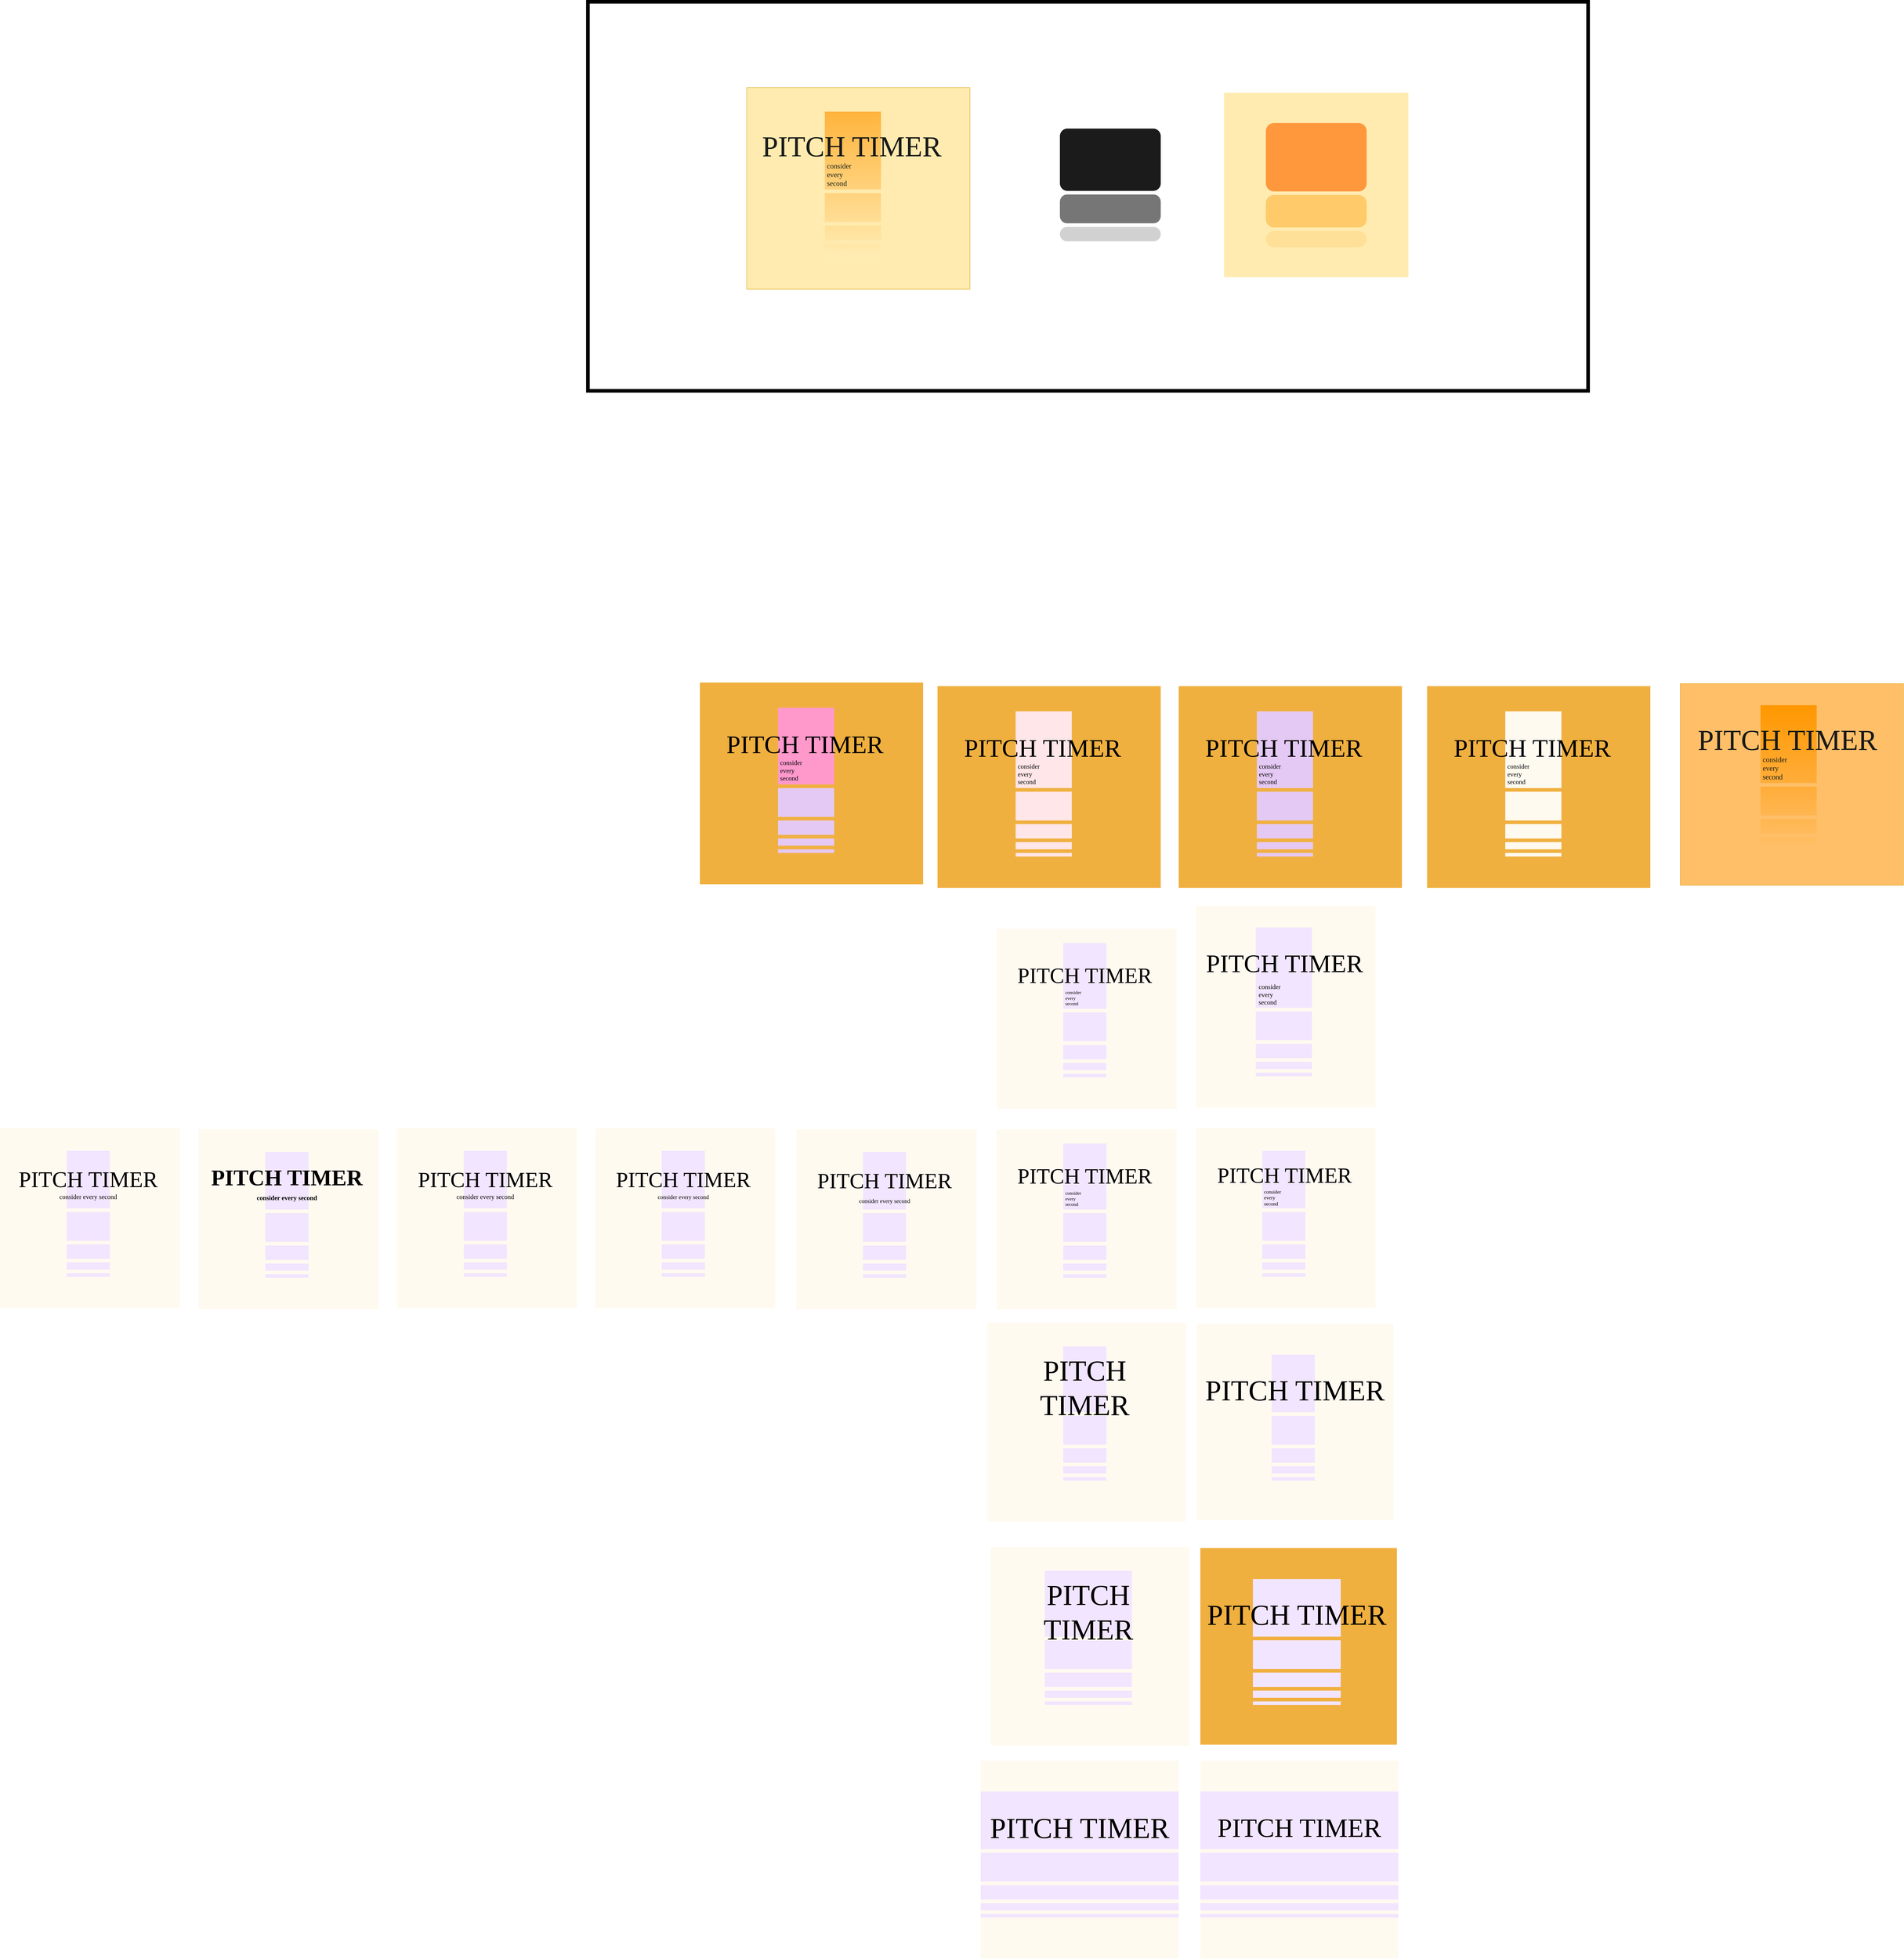 <mxfile version="19.0.3" type="device"><diagram id="2H2aEOnG48B59_qQ-jLU" name="Page-1"><mxGraphModel dx="4780" dy="8185" grid="0" gridSize="10" guides="1" tooltips="1" connect="1" arrows="1" fold="1" page="1" pageScale="1" pageWidth="850" pageHeight="1100" math="0" shadow="0"><root><mxCell id="0"/><mxCell id="1" parent="0"/><mxCell id="5-fe0rfAwP28O4OXIT-K-143" value="" style="whiteSpace=wrap;html=1;fontFamily=Roboto+Mono;fontSource=https%3A%2F%2Ffonts.googleapis.com%2Fcss%3Ffamily%3DRoboto%252BMono;fontSize=60;fillColor=#FFBF68;strokeColor=#d79b00;" parent="1" vertex="1"><mxGeometry x="4863" y="-937" width="620" height="560" as="geometry"/></mxCell><mxCell id="YTfM_fetXqJyg93PKWVP-9" value="" style="whiteSpace=wrap;html=1;aspect=fixed;fontFamily=Roboto+Mono;fontSource=https%3A%2F%2Ffonts.googleapis.com%2Fcss%3Ffamily%3DRoboto%252BMono;fontSize=60;fillColor=#FFFAF0;strokeColor=none;" parent="1" vertex="1"><mxGeometry x="1849" y="297" width="500" height="500" as="geometry"/></mxCell><mxCell id="YTfM_fetXqJyg93PKWVP-1" value="" style="rounded=0;whiteSpace=wrap;html=1;strokeColor=none;fillColor=#F2E5FF;" parent="1" vertex="1"><mxGeometry x="2034" y="360" width="120" height="160" as="geometry"/></mxCell><mxCell id="YTfM_fetXqJyg93PKWVP-2" value="" style="rounded=0;whiteSpace=wrap;html=1;strokeColor=none;fillColor=#F2E5FF;" parent="1" vertex="1"><mxGeometry x="2034" y="530" width="120" height="80" as="geometry"/></mxCell><mxCell id="YTfM_fetXqJyg93PKWVP-3" value="" style="rounded=0;whiteSpace=wrap;html=1;strokeColor=none;fillColor=#F2E5FF;" parent="1" vertex="1"><mxGeometry x="2034" y="620" width="120" height="40" as="geometry"/></mxCell><mxCell id="YTfM_fetXqJyg93PKWVP-4" value="" style="rounded=0;whiteSpace=wrap;html=1;strokeColor=none;fillColor=#F2E5FF;" parent="1" vertex="1"><mxGeometry x="2034" y="670" width="120" height="20" as="geometry"/></mxCell><mxCell id="YTfM_fetXqJyg93PKWVP-5" value="" style="rounded=0;whiteSpace=wrap;html=1;strokeColor=none;fillColor=#F2E5FF;" parent="1" vertex="1"><mxGeometry x="2034" y="700" width="120" height="10" as="geometry"/></mxCell><mxCell id="YTfM_fetXqJyg93PKWVP-7" value="PITCH TIMER" style="text;html=1;strokeColor=none;fillColor=none;align=center;verticalAlign=middle;whiteSpace=wrap;rounded=0;fontFamily=Fugaz One;fontSize=60;fontStyle=0;fontSource=https%3A%2F%2Ffonts.googleapis.com%2Fcss%3Ffamily%3DFugaz%2BOne;" parent="1" vertex="1"><mxGeometry x="1874" y="400" width="440" height="80" as="geometry"/></mxCell><mxCell id="YTfM_fetXqJyg93PKWVP-8" value="&lt;font style=&quot;font-size: 16px;&quot;&gt;&lt;span style=&quot;font-size: 16px;&quot;&gt;consider every second&lt;/span&gt;&lt;/font&gt;" style="text;html=1;strokeColor=none;fillColor=none;align=center;verticalAlign=middle;whiteSpace=wrap;rounded=0;fontFamily=Fugaz One;fontSize=16;fontSource=https%3A%2F%2Ffonts.googleapis.com%2Fcss%3Ffamily%3DFugaz%2BOne;" parent="1" vertex="1"><mxGeometry x="1914" y="470" width="360" height="35" as="geometry"/></mxCell><mxCell id="YTfM_fetXqJyg93PKWVP-10" value="" style="whiteSpace=wrap;html=1;aspect=fixed;fontFamily=Roboto+Mono;fontSource=https%3A%2F%2Ffonts.googleapis.com%2Fcss%3Ffamily%3DRoboto%252BMono;fontSize=60;fillColor=#FFFAF0;strokeColor=none;" parent="1" vertex="1"><mxGeometry x="1299" y="297" width="500" height="500" as="geometry"/></mxCell><mxCell id="YTfM_fetXqJyg93PKWVP-11" value="" style="rounded=0;whiteSpace=wrap;html=1;strokeColor=none;fillColor=#F2E5FF;" parent="1" vertex="1"><mxGeometry x="1484" y="360" width="120" height="160" as="geometry"/></mxCell><mxCell id="YTfM_fetXqJyg93PKWVP-12" value="" style="rounded=0;whiteSpace=wrap;html=1;strokeColor=none;fillColor=#F2E5FF;" parent="1" vertex="1"><mxGeometry x="1484" y="530" width="120" height="80" as="geometry"/></mxCell><mxCell id="YTfM_fetXqJyg93PKWVP-13" value="" style="rounded=0;whiteSpace=wrap;html=1;strokeColor=none;fillColor=#F2E5FF;" parent="1" vertex="1"><mxGeometry x="1484" y="620" width="120" height="40" as="geometry"/></mxCell><mxCell id="YTfM_fetXqJyg93PKWVP-14" value="" style="rounded=0;whiteSpace=wrap;html=1;strokeColor=none;fillColor=#F2E5FF;" parent="1" vertex="1"><mxGeometry x="1484" y="670" width="120" height="20" as="geometry"/></mxCell><mxCell id="YTfM_fetXqJyg93PKWVP-15" value="" style="rounded=0;whiteSpace=wrap;html=1;strokeColor=none;fillColor=#F2E5FF;" parent="1" vertex="1"><mxGeometry x="1484" y="700" width="120" height="10" as="geometry"/></mxCell><mxCell id="YTfM_fetXqJyg93PKWVP-16" value="PITCH TIMER" style="text;html=1;strokeColor=none;fillColor=none;align=center;verticalAlign=middle;whiteSpace=wrap;rounded=0;fontFamily=Libre Bodoni;fontSize=60;fontStyle=0;fontSource=https%3A%2F%2Ffonts.googleapis.com%2Fcss%3Ffamily%3DLibre%2BBodoni;" parent="1" vertex="1"><mxGeometry x="1324" y="400" width="440" height="80" as="geometry"/></mxCell><mxCell id="YTfM_fetXqJyg93PKWVP-17" value="&lt;font style=&quot;font-size: 18px;&quot;&gt;&lt;span style=&quot;font-size: 18px;&quot;&gt;consider every second&lt;/span&gt;&lt;/font&gt;" style="text;html=1;strokeColor=none;fillColor=none;align=center;verticalAlign=middle;whiteSpace=wrap;rounded=0;fontFamily=Libre Bodoni;fontSize=18;fontSource=https%3A%2F%2Ffonts.googleapis.com%2Fcss%3Ffamily%3DLibre%2BBodoni;" parent="1" vertex="1"><mxGeometry x="1364" y="470" width="360" height="35" as="geometry"/></mxCell><mxCell id="YTfM_fetXqJyg93PKWVP-18" value="" style="whiteSpace=wrap;html=1;aspect=fixed;fontFamily=Roboto+Mono;fontSource=https%3A%2F%2Ffonts.googleapis.com%2Fcss%3Ffamily%3DRoboto%252BMono;fontSize=60;fillColor=#FFFAF0;strokeColor=none;" parent="1" vertex="1"><mxGeometry x="2408" y="300" width="500" height="500" as="geometry"/></mxCell><mxCell id="YTfM_fetXqJyg93PKWVP-19" value="" style="rounded=0;whiteSpace=wrap;html=1;strokeColor=none;fillColor=#F2E5FF;" parent="1" vertex="1"><mxGeometry x="2593" y="363" width="120" height="160" as="geometry"/></mxCell><mxCell id="YTfM_fetXqJyg93PKWVP-20" value="" style="rounded=0;whiteSpace=wrap;html=1;strokeColor=none;fillColor=#F2E5FF;" parent="1" vertex="1"><mxGeometry x="2593" y="533" width="120" height="80" as="geometry"/></mxCell><mxCell id="YTfM_fetXqJyg93PKWVP-21" value="" style="rounded=0;whiteSpace=wrap;html=1;strokeColor=none;fillColor=#F2E5FF;" parent="1" vertex="1"><mxGeometry x="2593" y="623" width="120" height="40" as="geometry"/></mxCell><mxCell id="YTfM_fetXqJyg93PKWVP-22" value="" style="rounded=0;whiteSpace=wrap;html=1;strokeColor=none;fillColor=#F2E5FF;" parent="1" vertex="1"><mxGeometry x="2593" y="673" width="120" height="20" as="geometry"/></mxCell><mxCell id="YTfM_fetXqJyg93PKWVP-23" value="" style="rounded=0;whiteSpace=wrap;html=1;strokeColor=none;fillColor=#F2E5FF;" parent="1" vertex="1"><mxGeometry x="2593" y="703" width="120" height="10" as="geometry"/></mxCell><mxCell id="YTfM_fetXqJyg93PKWVP-24" value="PITCH TIMER" style="text;html=1;strokeColor=none;fillColor=none;align=center;verticalAlign=middle;whiteSpace=wrap;rounded=0;fontFamily=Anton;;fontSize=60;fontStyle=0;fontSource=https%3A%2F%2Ffonts.googleapis.com%2Fcss%3Ffamily%3DAnton;spacing=2;spacingRight=0;" parent="1" vertex="1"><mxGeometry x="2433" y="403" width="440" height="80" as="geometry"/></mxCell><mxCell id="YTfM_fetXqJyg93PKWVP-25" value="&lt;font style=&quot;font-size: 16px;&quot;&gt;&lt;span style=&quot;font-size: 16px;&quot;&gt;consider every second&lt;/span&gt;&lt;/font&gt;" style="text;html=1;strokeColor=none;fillColor=none;align=center;verticalAlign=middle;whiteSpace=wrap;rounded=0;fontFamily=Anton;fontSize=16;fontSource=https%3A%2F%2Ffonts.googleapis.com%2Fcss%3Ffamily%3DAnton;" parent="1" vertex="1"><mxGeometry x="2473" y="481" width="360" height="35" as="geometry"/></mxCell><mxCell id="YTfM_fetXqJyg93PKWVP-26" value="" style="whiteSpace=wrap;html=1;aspect=fixed;fontFamily=Roboto+Mono;fontSource=https%3A%2F%2Ffonts.googleapis.com%2Fcss%3Ffamily%3DRoboto%252BMono;fontSize=60;fillColor=#FFFAF0;strokeColor=none;" parent="1" vertex="1"><mxGeometry x="748" y="300" width="500" height="500" as="geometry"/></mxCell><mxCell id="YTfM_fetXqJyg93PKWVP-27" value="" style="rounded=0;whiteSpace=wrap;html=1;strokeColor=none;fillColor=#F2E5FF;" parent="1" vertex="1"><mxGeometry x="933" y="363" width="120" height="160" as="geometry"/></mxCell><mxCell id="YTfM_fetXqJyg93PKWVP-28" value="" style="rounded=0;whiteSpace=wrap;html=1;strokeColor=none;fillColor=#F2E5FF;" parent="1" vertex="1"><mxGeometry x="933" y="533" width="120" height="80" as="geometry"/></mxCell><mxCell id="YTfM_fetXqJyg93PKWVP-29" value="" style="rounded=0;whiteSpace=wrap;html=1;strokeColor=none;fillColor=#F2E5FF;" parent="1" vertex="1"><mxGeometry x="933" y="623" width="120" height="40" as="geometry"/></mxCell><mxCell id="YTfM_fetXqJyg93PKWVP-30" value="" style="rounded=0;whiteSpace=wrap;html=1;strokeColor=none;fillColor=#F2E5FF;" parent="1" vertex="1"><mxGeometry x="933" y="673" width="120" height="20" as="geometry"/></mxCell><mxCell id="YTfM_fetXqJyg93PKWVP-31" value="" style="rounded=0;whiteSpace=wrap;html=1;strokeColor=none;fillColor=#F2E5FF;" parent="1" vertex="1"><mxGeometry x="933" y="703" width="120" height="10" as="geometry"/></mxCell><mxCell id="YTfM_fetXqJyg93PKWVP-32" value="PITCH TIMER" style="text;strokeColor=none;fillColor=none;align=center;verticalAlign=middle;rounded=0;fontFamily=IBM Plex Sans Condensed;;fontSize=62;fontStyle=1;html=1;whiteSpace=wrap;labelBorderColor=none;fontSource=https%3A%2F%2Ffonts.googleapis.com%2Fcss%3Ffamily%3DIBM%2BPlex%2BSans%2BCondensed;" parent="1" vertex="1"><mxGeometry x="773" y="395" width="440" height="80" as="geometry"/></mxCell><mxCell id="YTfM_fetXqJyg93PKWVP-33" value="&lt;font style=&quot;font-size: 18px;&quot;&gt;&lt;span style=&quot;font-size: 18px;&quot;&gt;consider every second&lt;/span&gt;&lt;/font&gt;" style="text;html=1;strokeColor=none;fillColor=none;align=center;verticalAlign=middle;whiteSpace=wrap;rounded=0;fontFamily=IBM Plex Sans Condensed;fontSize=18;fontStyle=1;fontSource=https%3A%2F%2Ffonts.googleapis.com%2Fcss%3Ffamily%3DIBM%2BPlex%2BSans%2BCondensed;" parent="1" vertex="1"><mxGeometry x="813" y="473" width="360" height="35" as="geometry"/></mxCell><mxCell id="YTfM_fetXqJyg93PKWVP-34" value="" style="whiteSpace=wrap;html=1;aspect=fixed;fontFamily=Roboto+Mono;fontSource=https%3A%2F%2Ffonts.googleapis.com%2Fcss%3Ffamily%3DRoboto%252BMono;fontSize=60;fillColor=#FFFAF0;strokeColor=none;" parent="1" vertex="1"><mxGeometry x="196" y="297" width="500" height="500" as="geometry"/></mxCell><mxCell id="YTfM_fetXqJyg93PKWVP-35" value="" style="rounded=0;whiteSpace=wrap;html=1;strokeColor=none;fillColor=#F2E5FF;" parent="1" vertex="1"><mxGeometry x="381" y="360" width="120" height="160" as="geometry"/></mxCell><mxCell id="YTfM_fetXqJyg93PKWVP-36" value="" style="rounded=0;whiteSpace=wrap;html=1;strokeColor=none;fillColor=#F2E5FF;" parent="1" vertex="1"><mxGeometry x="381" y="530" width="120" height="80" as="geometry"/></mxCell><mxCell id="YTfM_fetXqJyg93PKWVP-37" value="" style="rounded=0;whiteSpace=wrap;html=1;strokeColor=none;fillColor=#F2E5FF;" parent="1" vertex="1"><mxGeometry x="381" y="620" width="120" height="40" as="geometry"/></mxCell><mxCell id="YTfM_fetXqJyg93PKWVP-38" value="" style="rounded=0;whiteSpace=wrap;html=1;strokeColor=none;fillColor=#F2E5FF;" parent="1" vertex="1"><mxGeometry x="381" y="670" width="120" height="20" as="geometry"/></mxCell><mxCell id="YTfM_fetXqJyg93PKWVP-39" value="" style="rounded=0;whiteSpace=wrap;html=1;strokeColor=none;fillColor=#F2E5FF;" parent="1" vertex="1"><mxGeometry x="381" y="700" width="120" height="10" as="geometry"/></mxCell><mxCell id="YTfM_fetXqJyg93PKWVP-40" value="PITCH TIMER" style="text;strokeColor=none;fillColor=none;align=center;verticalAlign=middle;rounded=0;fontFamily=Bebas Neue;fontSize=62;fontStyle=0;html=1;whiteSpace=wrap;labelBorderColor=none;fontSource=https%3A%2F%2Ffonts.googleapis.com%2Fcss%3Ffamily%3DBebas%2BNeue;" parent="1" vertex="1"><mxGeometry x="221" y="400" width="440" height="80" as="geometry"/></mxCell><mxCell id="YTfM_fetXqJyg93PKWVP-41" value="&lt;font style=&quot;font-size: 18px;&quot;&gt;&lt;span style=&quot;font-size: 18px;&quot;&gt;consider every second&lt;/span&gt;&lt;/font&gt;" style="text;html=1;strokeColor=none;fillColor=none;align=center;verticalAlign=middle;whiteSpace=wrap;rounded=0;fontFamily=Anton;fontSize=18;fontSource=https%3A%2F%2Ffonts.googleapis.com%2Fcss%3Ffamily%3DAnton;fontStyle=0" parent="1" vertex="1"><mxGeometry x="261" y="470" width="360" height="35" as="geometry"/></mxCell><mxCell id="YTfM_fetXqJyg93PKWVP-45" value="" style="whiteSpace=wrap;html=1;aspect=fixed;fontFamily=Roboto+Mono;fontSource=https%3A%2F%2Ffonts.googleapis.com%2Fcss%3Ffamily%3DRoboto%252BMono;fontSize=60;fillColor=#FFFAF0;strokeColor=none;" parent="1" vertex="1"><mxGeometry x="2964" y="300" width="500" height="500" as="geometry"/></mxCell><mxCell id="YTfM_fetXqJyg93PKWVP-46" value="" style="rounded=0;whiteSpace=wrap;html=1;strokeColor=none;fillColor=#F2E5FF;" parent="1" vertex="1"><mxGeometry x="3149" y="340" width="120" height="183" as="geometry"/></mxCell><mxCell id="YTfM_fetXqJyg93PKWVP-47" value="" style="rounded=0;whiteSpace=wrap;html=1;strokeColor=none;fillColor=#F2E5FF;" parent="1" vertex="1"><mxGeometry x="3149" y="533" width="120" height="80" as="geometry"/></mxCell><mxCell id="YTfM_fetXqJyg93PKWVP-48" value="" style="rounded=0;whiteSpace=wrap;html=1;strokeColor=none;fillColor=#F2E5FF;" parent="1" vertex="1"><mxGeometry x="3149" y="623" width="120" height="40" as="geometry"/></mxCell><mxCell id="YTfM_fetXqJyg93PKWVP-49" value="" style="rounded=0;whiteSpace=wrap;html=1;strokeColor=none;fillColor=#F2E5FF;" parent="1" vertex="1"><mxGeometry x="3149" y="673" width="120" height="20" as="geometry"/></mxCell><mxCell id="YTfM_fetXqJyg93PKWVP-50" value="" style="rounded=0;whiteSpace=wrap;html=1;strokeColor=none;fillColor=#F2E5FF;" parent="1" vertex="1"><mxGeometry x="3149" y="703" width="120" height="10" as="geometry"/></mxCell><mxCell id="YTfM_fetXqJyg93PKWVP-51" value="PITCH TIMER" style="text;html=1;strokeColor=none;fillColor=none;align=center;verticalAlign=middle;whiteSpace=wrap;rounded=0;fontFamily=Anton;;fontSize=60;fontStyle=0;fontSource=https%3A%2F%2Ffonts.googleapis.com%2Fcss%3Ffamily%3DAnton;spacing=2;spacingRight=0;" parent="1" vertex="1"><mxGeometry x="2989" y="390" width="440" height="80" as="geometry"/></mxCell><mxCell id="YTfM_fetXqJyg93PKWVP-55" value="consider every second" style="text;html=1;strokeColor=none;fillColor=none;align=left;verticalAlign=top;whiteSpace=wrap;rounded=0;fontFamily=Anton;fontSize=13;fontSource=https%3A%2F%2Ffonts.googleapis.com%2Fcss%3Ffamily%3DAnton;" parent="1" vertex="1"><mxGeometry x="3153" y="463" width="68" height="59" as="geometry"/></mxCell><mxCell id="YTfM_fetXqJyg93PKWVP-56" value="" style="whiteSpace=wrap;html=1;aspect=fixed;fontFamily=Roboto+Mono;fontSource=https%3A%2F%2Ffonts.googleapis.com%2Fcss%3Ffamily%3DRoboto%252BMono;fontSize=60;fillColor=#FFFAF0;strokeColor=none;" parent="1" vertex="1"><mxGeometry x="3517" y="297" width="500" height="500" as="geometry"/></mxCell><mxCell id="YTfM_fetXqJyg93PKWVP-57" value="" style="rounded=0;whiteSpace=wrap;html=1;strokeColor=none;fillColor=#F2E5FF;" parent="1" vertex="1"><mxGeometry x="3702" y="360" width="120" height="160" as="geometry"/></mxCell><mxCell id="YTfM_fetXqJyg93PKWVP-58" value="" style="rounded=0;whiteSpace=wrap;html=1;strokeColor=none;fillColor=#F2E5FF;" parent="1" vertex="1"><mxGeometry x="3702" y="530" width="120" height="80" as="geometry"/></mxCell><mxCell id="YTfM_fetXqJyg93PKWVP-59" value="" style="rounded=0;whiteSpace=wrap;html=1;strokeColor=none;fillColor=#F2E5FF;" parent="1" vertex="1"><mxGeometry x="3702" y="620" width="120" height="40" as="geometry"/></mxCell><mxCell id="YTfM_fetXqJyg93PKWVP-60" value="" style="rounded=0;whiteSpace=wrap;html=1;strokeColor=none;fillColor=#F2E5FF;" parent="1" vertex="1"><mxGeometry x="3702" y="670" width="120" height="20" as="geometry"/></mxCell><mxCell id="YTfM_fetXqJyg93PKWVP-61" value="" style="rounded=0;whiteSpace=wrap;html=1;strokeColor=none;fillColor=#F2E5FF;" parent="1" vertex="1"><mxGeometry x="3702" y="700" width="120" height="10" as="geometry"/></mxCell><mxCell id="YTfM_fetXqJyg93PKWVP-62" value="PITCH TIMER" style="text;html=1;strokeColor=none;fillColor=none;align=center;verticalAlign=middle;whiteSpace=wrap;rounded=0;fontFamily=Fugaz One;fontSize=60;fontStyle=0;fontSource=https%3A%2F%2Ffonts.googleapis.com%2Fcss%3Ffamily%3DFugaz%2BOne;" parent="1" vertex="1"><mxGeometry x="3544" y="388" width="440" height="80" as="geometry"/></mxCell><mxCell id="YTfM_fetXqJyg93PKWVP-63" value="&lt;font style=&quot;font-size: 14px;&quot;&gt;&lt;span style=&quot;font-size: 14px;&quot;&gt;consider every second&lt;/span&gt;&lt;/font&gt;" style="text;html=1;strokeColor=none;fillColor=none;align=left;verticalAlign=bottom;whiteSpace=wrap;rounded=0;fontFamily=Anton;fontSize=14;fontSource=https%3A%2F%2Ffonts.googleapis.com%2Fcss%3Ffamily%3DAnton;fontStyle=0" parent="1" vertex="1"><mxGeometry x="3705" y="458" width="53" height="61" as="geometry"/></mxCell><mxCell id="5-fe0rfAwP28O4OXIT-K-1" value="" style="whiteSpace=wrap;html=1;aspect=fixed;fontFamily=Roboto+Mono;fontSource=https%3A%2F%2Ffonts.googleapis.com%2Fcss%3Ffamily%3DRoboto%252BMono;fontSize=60;fillColor=#FFFAF0;strokeColor=none;" parent="1" vertex="1"><mxGeometry x="2938" y="837" width="552" height="552" as="geometry"/></mxCell><mxCell id="5-fe0rfAwP28O4OXIT-K-2" value="" style="rounded=0;whiteSpace=wrap;html=1;strokeColor=none;fillColor=#F2E5FF;" parent="1" vertex="1"><mxGeometry x="3149" y="903" width="120" height="183" as="geometry"/></mxCell><mxCell id="5-fe0rfAwP28O4OXIT-K-3" value="" style="rounded=0;whiteSpace=wrap;html=1;strokeColor=none;fillColor=#F2E5FF;" parent="1" vertex="1"><mxGeometry x="3149" y="1096" width="120" height="80" as="geometry"/></mxCell><mxCell id="5-fe0rfAwP28O4OXIT-K-4" value="" style="rounded=0;whiteSpace=wrap;html=1;strokeColor=none;fillColor=#F2E5FF;" parent="1" vertex="1"><mxGeometry x="3149" y="1186" width="120" height="40" as="geometry"/></mxCell><mxCell id="5-fe0rfAwP28O4OXIT-K-5" value="" style="rounded=0;whiteSpace=wrap;html=1;strokeColor=none;fillColor=#F2E5FF;" parent="1" vertex="1"><mxGeometry x="3149" y="1236" width="120" height="20" as="geometry"/></mxCell><mxCell id="5-fe0rfAwP28O4OXIT-K-6" value="" style="rounded=0;whiteSpace=wrap;html=1;strokeColor=none;fillColor=#F2E5FF;" parent="1" vertex="1"><mxGeometry x="3149" y="1266" width="120" height="10" as="geometry"/></mxCell><mxCell id="5-fe0rfAwP28O4OXIT-K-7" value="PITCH TIMER" style="text;html=1;strokeColor=none;fillColor=none;align=center;verticalAlign=middle;whiteSpace=wrap;rounded=0;fontFamily=Anton;;fontSize=80;fontStyle=0;fontSource=https%3A%2F%2Ffonts.googleapis.com%2Fcss%3Ffamily%3DAnton;spacing=2;spacingRight=0;" parent="1" vertex="1"><mxGeometry x="2989" y="978" width="440" height="80" as="geometry"/></mxCell><mxCell id="5-fe0rfAwP28O4OXIT-K-9" value="" style="whiteSpace=wrap;html=1;aspect=fixed;fontFamily=Roboto+Mono;fontSource=https%3A%2F%2Ffonts.googleapis.com%2Fcss%3Ffamily%3DRoboto%252BMono;fontSize=60;fillColor=#FFFAF0;strokeColor=none;" parent="1" vertex="1"><mxGeometry x="3520" y="840" width="546" height="546" as="geometry"/></mxCell><mxCell id="5-fe0rfAwP28O4OXIT-K-10" value="" style="rounded=0;whiteSpace=wrap;html=1;strokeColor=none;fillColor=#F2E5FF;" parent="1" vertex="1"><mxGeometry x="3728" y="926" width="120" height="160" as="geometry"/></mxCell><mxCell id="5-fe0rfAwP28O4OXIT-K-11" value="" style="rounded=0;whiteSpace=wrap;html=1;strokeColor=none;fillColor=#F2E5FF;" parent="1" vertex="1"><mxGeometry x="3728" y="1096" width="120" height="80" as="geometry"/></mxCell><mxCell id="5-fe0rfAwP28O4OXIT-K-12" value="" style="rounded=0;whiteSpace=wrap;html=1;strokeColor=none;fillColor=#F2E5FF;" parent="1" vertex="1"><mxGeometry x="3728" y="1186" width="120" height="40" as="geometry"/></mxCell><mxCell id="5-fe0rfAwP28O4OXIT-K-13" value="" style="rounded=0;whiteSpace=wrap;html=1;strokeColor=none;fillColor=#F2E5FF;" parent="1" vertex="1"><mxGeometry x="3728" y="1236" width="120" height="20" as="geometry"/></mxCell><mxCell id="5-fe0rfAwP28O4OXIT-K-14" value="" style="rounded=0;whiteSpace=wrap;html=1;strokeColor=none;fillColor=#F2E5FF;" parent="1" vertex="1"><mxGeometry x="3728" y="1266" width="120" height="10" as="geometry"/></mxCell><mxCell id="5-fe0rfAwP28O4OXIT-K-15" value="PITCH TIMER" style="text;html=1;strokeColor=none;fillColor=none;align=center;verticalAlign=middle;whiteSpace=wrap;rounded=0;fontFamily=Fugaz One;fontSize=80;fontStyle=0;fontSource=https%3A%2F%2Ffonts.googleapis.com%2Fcss%3Ffamily%3DFugaz%2BOne;" parent="1" vertex="1"><mxGeometry x="3520" y="985" width="546" height="80" as="geometry"/></mxCell><mxCell id="5-fe0rfAwP28O4OXIT-K-17" value="" style="whiteSpace=wrap;html=1;aspect=fixed;fontFamily=Roboto+Mono;fontSource=https%3A%2F%2Ffonts.googleapis.com%2Fcss%3Ffamily%3DRoboto%252BMono;fontSize=60;fillColor=#FFFAF0;strokeColor=none;" parent="1" vertex="1"><mxGeometry x="2948" y="1460" width="552" height="552" as="geometry"/></mxCell><mxCell id="5-fe0rfAwP28O4OXIT-K-18" value="" style="rounded=0;whiteSpace=wrap;html=1;strokeColor=none;fillColor=#F2E5FF;" parent="1" vertex="1"><mxGeometry x="3098" y="1526" width="242" height="183" as="geometry"/></mxCell><mxCell id="5-fe0rfAwP28O4OXIT-K-19" value="" style="rounded=0;whiteSpace=wrap;html=1;strokeColor=none;fillColor=#F2E5FF;" parent="1" vertex="1"><mxGeometry x="3098" y="1719" width="242" height="80" as="geometry"/></mxCell><mxCell id="5-fe0rfAwP28O4OXIT-K-20" value="" style="rounded=0;whiteSpace=wrap;html=1;strokeColor=none;fillColor=#F2E5FF;" parent="1" vertex="1"><mxGeometry x="3098" y="1809" width="242" height="40" as="geometry"/></mxCell><mxCell id="5-fe0rfAwP28O4OXIT-K-21" value="" style="rounded=0;whiteSpace=wrap;html=1;strokeColor=none;fillColor=#F2E5FF;" parent="1" vertex="1"><mxGeometry x="3098" y="1859" width="242" height="20" as="geometry"/></mxCell><mxCell id="5-fe0rfAwP28O4OXIT-K-22" value="" style="rounded=0;whiteSpace=wrap;html=1;strokeColor=none;fillColor=#F2E5FF;" parent="1" vertex="1"><mxGeometry x="3098" y="1889" width="242" height="10" as="geometry"/></mxCell><mxCell id="5-fe0rfAwP28O4OXIT-K-23" value="PITCH TIMER" style="text;html=1;strokeColor=none;fillColor=none;align=center;verticalAlign=middle;whiteSpace=wrap;rounded=0;fontFamily=Anton;;fontSize=80;fontStyle=0;fontSource=https%3A%2F%2Ffonts.googleapis.com%2Fcss%3Ffamily%3DAnton;spacing=2;spacingRight=0;" parent="1" vertex="1"><mxGeometry x="2999" y="1601" width="440" height="80" as="geometry"/></mxCell><mxCell id="5-fe0rfAwP28O4OXIT-K-24" value="" style="whiteSpace=wrap;html=1;aspect=fixed;fontFamily=Roboto+Mono;fontSource=https%3A%2F%2Ffonts.googleapis.com%2Fcss%3Ffamily%3DRoboto%252BMono;fontSize=60;fillColor=#F0B03F;strokeColor=none;" parent="1" vertex="1"><mxGeometry x="3530" y="1463" width="546" height="546" as="geometry"/></mxCell><mxCell id="5-fe0rfAwP28O4OXIT-K-25" value="" style="rounded=0;whiteSpace=wrap;html=1;strokeColor=none;fillColor=#F2E5FF;" parent="1" vertex="1"><mxGeometry x="3676" y="1549" width="244" height="160" as="geometry"/></mxCell><mxCell id="5-fe0rfAwP28O4OXIT-K-26" value="" style="rounded=0;whiteSpace=wrap;html=1;strokeColor=none;fillColor=#F2E5FF;" parent="1" vertex="1"><mxGeometry x="3676" y="1719" width="244" height="80" as="geometry"/></mxCell><mxCell id="5-fe0rfAwP28O4OXIT-K-27" value="" style="rounded=0;whiteSpace=wrap;html=1;strokeColor=none;fillColor=#F2E5FF;" parent="1" vertex="1"><mxGeometry x="3676" y="1809" width="244" height="40" as="geometry"/></mxCell><mxCell id="5-fe0rfAwP28O4OXIT-K-28" value="" style="rounded=0;whiteSpace=wrap;html=1;strokeColor=none;fillColor=#F2E5FF;" parent="1" vertex="1"><mxGeometry x="3676" y="1859" width="244" height="20" as="geometry"/></mxCell><mxCell id="5-fe0rfAwP28O4OXIT-K-29" value="" style="rounded=0;whiteSpace=wrap;html=1;strokeColor=none;fillColor=#F2E5FF;" parent="1" vertex="1"><mxGeometry x="3676" y="1889" width="244" height="10" as="geometry"/></mxCell><mxCell id="5-fe0rfAwP28O4OXIT-K-30" value="PITCH TIMER" style="text;html=1;strokeColor=none;fillColor=none;align=center;verticalAlign=middle;whiteSpace=wrap;rounded=0;fontFamily=Fugaz One;fontSize=80;fontStyle=0;fontSource=https%3A%2F%2Ffonts.googleapis.com%2Fcss%3Ffamily%3DFugaz%2BOne;" parent="1" vertex="1"><mxGeometry x="3520" y="1608" width="556" height="80" as="geometry"/></mxCell><mxCell id="5-fe0rfAwP28O4OXIT-K-38" value="" style="whiteSpace=wrap;html=1;aspect=fixed;fontFamily=Roboto+Mono;fontSource=https%3A%2F%2Ffonts.googleapis.com%2Fcss%3Ffamily%3DRoboto%252BMono;fontSize=60;fillColor=#FFFAF0;strokeColor=none;" parent="1" vertex="1"><mxGeometry x="3530" y="2053" width="550" height="550" as="geometry"/></mxCell><mxCell id="5-fe0rfAwP28O4OXIT-K-39" value="" style="rounded=0;whiteSpace=wrap;html=1;strokeColor=none;fillColor=#F2E5FF;" parent="1" vertex="1"><mxGeometry x="3530" y="2139" width="550" height="160" as="geometry"/></mxCell><mxCell id="5-fe0rfAwP28O4OXIT-K-41" value="" style="rounded=0;whiteSpace=wrap;html=1;strokeColor=none;fillColor=#F2E5FF;" parent="1" vertex="1"><mxGeometry x="3530" y="2399" width="550" height="40" as="geometry"/></mxCell><mxCell id="5-fe0rfAwP28O4OXIT-K-42" value="" style="rounded=0;whiteSpace=wrap;html=1;strokeColor=none;fillColor=#F2E5FF;" parent="1" vertex="1"><mxGeometry x="3530" y="2449" width="550" height="20" as="geometry"/></mxCell><mxCell id="5-fe0rfAwP28O4OXIT-K-43" value="" style="rounded=0;whiteSpace=wrap;html=1;strokeColor=none;fillColor=#F2E5FF;" parent="1" vertex="1"><mxGeometry x="3530" y="2479" width="550" height="10" as="geometry"/></mxCell><mxCell id="5-fe0rfAwP28O4OXIT-K-44" value="PITCH TIMER" style="text;html=1;strokeColor=none;fillColor=none;align=center;verticalAlign=middle;whiteSpace=wrap;rounded=0;fontFamily=Fugaz One;fontSize=73;fontStyle=0;fontSource=https%3A%2F%2Ffonts.googleapis.com%2Fcss%3Ffamily%3DFugaz%2BOne;" parent="1" vertex="1"><mxGeometry x="3530" y="2200" width="550" height="80" as="geometry"/></mxCell><mxCell id="5-fe0rfAwP28O4OXIT-K-45" value="" style="rounded=0;whiteSpace=wrap;html=1;strokeColor=none;fillColor=#F2E5FF;" parent="1" vertex="1"><mxGeometry x="3530" y="2309" width="550" height="80" as="geometry"/></mxCell><mxCell id="5-fe0rfAwP28O4OXIT-K-46" value="" style="whiteSpace=wrap;html=1;aspect=fixed;fontFamily=Roboto+Mono;fontSource=https%3A%2F%2Ffonts.googleapis.com%2Fcss%3Ffamily%3DRoboto%252BMono;fontSize=60;fillColor=#FFFAF0;strokeColor=none;" parent="1" vertex="1"><mxGeometry x="2920" y="2053" width="550" height="550" as="geometry"/></mxCell><mxCell id="5-fe0rfAwP28O4OXIT-K-47" value="" style="rounded=0;whiteSpace=wrap;html=1;strokeColor=none;fillColor=#F2E5FF;" parent="1" vertex="1"><mxGeometry x="2920" y="2139" width="550" height="160" as="geometry"/></mxCell><mxCell id="5-fe0rfAwP28O4OXIT-K-48" value="" style="rounded=0;whiteSpace=wrap;html=1;strokeColor=none;fillColor=#F2E5FF;" parent="1" vertex="1"><mxGeometry x="2920" y="2399" width="550" height="40" as="geometry"/></mxCell><mxCell id="5-fe0rfAwP28O4OXIT-K-49" value="" style="rounded=0;whiteSpace=wrap;html=1;strokeColor=none;fillColor=#F2E5FF;" parent="1" vertex="1"><mxGeometry x="2920" y="2449" width="550" height="20" as="geometry"/></mxCell><mxCell id="5-fe0rfAwP28O4OXIT-K-50" value="" style="rounded=0;whiteSpace=wrap;html=1;strokeColor=none;fillColor=#F2E5FF;" parent="1" vertex="1"><mxGeometry x="2920" y="2479" width="550" height="10" as="geometry"/></mxCell><mxCell id="5-fe0rfAwP28O4OXIT-K-52" value="" style="rounded=0;whiteSpace=wrap;html=1;strokeColor=none;fillColor=#F2E5FF;" parent="1" vertex="1"><mxGeometry x="2920" y="2309" width="550" height="80" as="geometry"/></mxCell><mxCell id="5-fe0rfAwP28O4OXIT-K-37" value="PITCH TIMER" style="text;html=1;strokeColor=none;fillColor=none;align=center;verticalAlign=middle;whiteSpace=wrap;rounded=0;fontFamily=Anton;;fontSize=80;fontStyle=0;fontSource=https%3A%2F%2Ffonts.googleapis.com%2Fcss%3Ffamily%3DAnton;spacing=2;spacingRight=0;" parent="1" vertex="1"><mxGeometry x="2920" y="2200" width="550" height="80" as="geometry"/></mxCell><mxCell id="5-fe0rfAwP28O4OXIT-K-70" value="" style="whiteSpace=wrap;html=1;aspect=fixed;fontFamily=Roboto+Mono;fontSource=https%3A%2F%2Ffonts.googleapis.com%2Fcss%3Ffamily%3DRoboto%252BMono;fontSize=60;fillColor=#FFFAF0;strokeColor=none;" parent="1" vertex="1"><mxGeometry x="2964" y="-257" width="500" height="500" as="geometry"/></mxCell><mxCell id="5-fe0rfAwP28O4OXIT-K-71" value="" style="rounded=0;whiteSpace=wrap;html=1;strokeColor=none;fillColor=#F2E5FF;" parent="1" vertex="1"><mxGeometry x="3149" y="-217" width="120" height="183" as="geometry"/></mxCell><mxCell id="5-fe0rfAwP28O4OXIT-K-72" value="" style="rounded=0;whiteSpace=wrap;html=1;strokeColor=none;fillColor=#F2E5FF;" parent="1" vertex="1"><mxGeometry x="3149" y="-24" width="120" height="80" as="geometry"/></mxCell><mxCell id="5-fe0rfAwP28O4OXIT-K-73" value="" style="rounded=0;whiteSpace=wrap;html=1;strokeColor=none;fillColor=#F2E5FF;" parent="1" vertex="1"><mxGeometry x="3149" y="66" width="120" height="40" as="geometry"/></mxCell><mxCell id="5-fe0rfAwP28O4OXIT-K-74" value="" style="rounded=0;whiteSpace=wrap;html=1;strokeColor=none;fillColor=#F2E5FF;" parent="1" vertex="1"><mxGeometry x="3149" y="116" width="120" height="20" as="geometry"/></mxCell><mxCell id="5-fe0rfAwP28O4OXIT-K-75" value="" style="rounded=0;whiteSpace=wrap;html=1;strokeColor=none;fillColor=#F2E5FF;" parent="1" vertex="1"><mxGeometry x="3149" y="146" width="120" height="10" as="geometry"/></mxCell><mxCell id="5-fe0rfAwP28O4OXIT-K-76" value="PITCH TIMER" style="text;html=1;strokeColor=none;fillColor=none;align=center;verticalAlign=middle;whiteSpace=wrap;rounded=0;fontFamily=Anton;;fontSize=60;fontStyle=0;fontSource=https%3A%2F%2Ffonts.googleapis.com%2Fcss%3Ffamily%3DAnton;spacing=2;spacingRight=0;" parent="1" vertex="1"><mxGeometry x="2989" y="-167" width="440" height="80" as="geometry"/></mxCell><mxCell id="5-fe0rfAwP28O4OXIT-K-77" value="consider every second" style="text;html=1;strokeColor=none;fillColor=none;align=left;verticalAlign=top;whiteSpace=wrap;rounded=0;fontFamily=Anton;fontSize=13;fontSource=https%3A%2F%2Ffonts.googleapis.com%2Fcss%3Ffamily%3DAnton;" parent="1" vertex="1"><mxGeometry x="3153" y="-94" width="68" height="59" as="geometry"/></mxCell><mxCell id="5-fe0rfAwP28O4OXIT-K-78" value="" style="whiteSpace=wrap;html=1;fontFamily=Roboto+Mono;fontSource=https%3A%2F%2Ffonts.googleapis.com%2Fcss%3Ffamily%3DRoboto%252BMono;fontSize=60;fillColor=#FFFAF0;strokeColor=none;" parent="1" vertex="1"><mxGeometry x="3517" y="-320" width="500" height="560" as="geometry"/></mxCell><mxCell id="5-fe0rfAwP28O4OXIT-K-79" value="" style="rounded=0;whiteSpace=wrap;html=1;strokeColor=none;fillColor=#F2E5FF;" parent="1" vertex="1"><mxGeometry x="3684" y="-260" width="156" height="223" as="geometry"/></mxCell><mxCell id="5-fe0rfAwP28O4OXIT-K-80" value="" style="rounded=0;whiteSpace=wrap;html=1;strokeColor=none;fillColor=#F2E5FF;" parent="1" vertex="1"><mxGeometry x="3684" y="-27" width="156" height="80" as="geometry"/></mxCell><mxCell id="5-fe0rfAwP28O4OXIT-K-81" value="" style="rounded=0;whiteSpace=wrap;html=1;strokeColor=none;fillColor=#F2E5FF;" parent="1" vertex="1"><mxGeometry x="3684" y="63" width="156" height="40" as="geometry"/></mxCell><mxCell id="5-fe0rfAwP28O4OXIT-K-82" value="" style="rounded=0;whiteSpace=wrap;html=1;strokeColor=none;fillColor=#F2E5FF;" parent="1" vertex="1"><mxGeometry x="3684" y="113" width="156" height="20" as="geometry"/></mxCell><mxCell id="5-fe0rfAwP28O4OXIT-K-83" value="" style="rounded=0;whiteSpace=wrap;html=1;strokeColor=none;fillColor=#F2E5FF;" parent="1" vertex="1"><mxGeometry x="3684" y="143" width="156" height="10" as="geometry"/></mxCell><mxCell id="5-fe0rfAwP28O4OXIT-K-84" value="PITCH TIMER" style="text;html=1;strokeColor=none;fillColor=none;align=center;verticalAlign=middle;whiteSpace=wrap;rounded=0;fontFamily=Fugaz One;fontSize=70;fontStyle=0;fontSource=https%3A%2F%2Ffonts.googleapis.com%2Fcss%3Ffamily%3DFugaz%2BOne;" parent="1" vertex="1"><mxGeometry x="3528" y="-200" width="472" height="80" as="geometry"/></mxCell><mxCell id="5-fe0rfAwP28O4OXIT-K-85" value="&lt;font style=&quot;font-size: 18px;&quot;&gt;&lt;span style=&quot;font-size: 18px;&quot;&gt;consider every second&lt;/span&gt;&lt;/font&gt;" style="text;html=1;strokeColor=none;fillColor=none;align=left;verticalAlign=bottom;whiteSpace=wrap;rounded=0;fontFamily=Anton;fontSize=18;fontSource=https%3A%2F%2Ffonts.googleapis.com%2Fcss%3Ffamily%3DAnton;fontStyle=0" parent="1" vertex="1"><mxGeometry x="3690" y="-110" width="80" height="72" as="geometry"/></mxCell><mxCell id="5-fe0rfAwP28O4OXIT-K-86" value="" style="whiteSpace=wrap;html=1;fontFamily=Roboto+Mono;fontSource=https%3A%2F%2Ffonts.googleapis.com%2Fcss%3Ffamily%3DRoboto%252BMono;fontSize=60;fillColor=#F0B03F;strokeColor=none;" parent="1" vertex="1"><mxGeometry x="3470" y="-930" width="620" height="560" as="geometry"/></mxCell><mxCell id="5-fe0rfAwP28O4OXIT-K-87" value="" style="rounded=0;whiteSpace=wrap;html=1;strokeColor=none;fillColor=#E5C9F5;" parent="1" vertex="1"><mxGeometry x="3687" y="-860" width="156" height="213" as="geometry"/></mxCell><mxCell id="5-fe0rfAwP28O4OXIT-K-88" value="" style="rounded=0;whiteSpace=wrap;html=1;strokeColor=none;fillColor=#E5C9F5;" parent="1" vertex="1"><mxGeometry x="3687" y="-637" width="156" height="80" as="geometry"/></mxCell><mxCell id="5-fe0rfAwP28O4OXIT-K-89" value="" style="rounded=0;whiteSpace=wrap;html=1;strokeColor=none;fillColor=#E5C9F5;" parent="1" vertex="1"><mxGeometry x="3687" y="-547" width="156" height="40" as="geometry"/></mxCell><mxCell id="5-fe0rfAwP28O4OXIT-K-90" value="" style="rounded=0;whiteSpace=wrap;html=1;strokeColor=none;fillColor=#E5C9F5;" parent="1" vertex="1"><mxGeometry x="3687" y="-497" width="156" height="20" as="geometry"/></mxCell><mxCell id="5-fe0rfAwP28O4OXIT-K-91" value="" style="rounded=0;whiteSpace=wrap;html=1;strokeColor=none;fillColor=#E5C9F5;gradientColor=none;" parent="1" vertex="1"><mxGeometry x="3687" y="-467" width="156" height="10" as="geometry"/></mxCell><mxCell id="5-fe0rfAwP28O4OXIT-K-92" value="PITCH TIMER" style="text;html=1;strokeColor=none;fillColor=none;align=center;verticalAlign=middle;whiteSpace=wrap;rounded=0;fontFamily=Fugaz One;fontSize=70;fontStyle=0;fontSource=https%3A%2F%2Ffonts.googleapis.com%2Fcss%3Ffamily%3DFugaz%2BOne;" parent="1" vertex="1"><mxGeometry x="3526" y="-798.5" width="472" height="80" as="geometry"/></mxCell><mxCell id="5-fe0rfAwP28O4OXIT-K-93" value="&lt;font style=&quot;font-size: 18px;&quot;&gt;&lt;span style=&quot;font-size: 18px;&quot;&gt;consider every second&lt;/span&gt;&lt;/font&gt;" style="text;html=1;strokeColor=none;fillColor=none;align=left;verticalAlign=bottom;whiteSpace=wrap;rounded=0;fontFamily=Anton;fontSize=18;fontSource=https%3A%2F%2Ffonts.googleapis.com%2Fcss%3Ffamily%3DAnton;fontStyle=0" parent="1" vertex="1"><mxGeometry x="3691" y="-722" width="80" height="72" as="geometry"/></mxCell><mxCell id="5-fe0rfAwP28O4OXIT-K-94" value="" style="whiteSpace=wrap;html=1;fontFamily=Roboto+Mono;fontSource=https%3A%2F%2Ffonts.googleapis.com%2Fcss%3Ffamily%3DRoboto%252BMono;fontSize=60;fillColor=#F0B03F;strokeColor=none;" parent="1" vertex="1"><mxGeometry x="4160" y="-930" width="620" height="560" as="geometry"/></mxCell><mxCell id="5-fe0rfAwP28O4OXIT-K-95" value="" style="rounded=0;whiteSpace=wrap;html=1;strokeColor=none;fillColor=#FFFAF0;" parent="1" vertex="1"><mxGeometry x="4377" y="-860" width="156" height="213" as="geometry"/></mxCell><mxCell id="5-fe0rfAwP28O4OXIT-K-96" value="" style="rounded=0;whiteSpace=wrap;html=1;strokeColor=none;fillColor=#FFFAF0;" parent="1" vertex="1"><mxGeometry x="4377" y="-637" width="156" height="80" as="geometry"/></mxCell><mxCell id="5-fe0rfAwP28O4OXIT-K-97" value="" style="rounded=0;whiteSpace=wrap;html=1;strokeColor=none;fillColor=#FFFAF0;" parent="1" vertex="1"><mxGeometry x="4377" y="-547" width="156" height="40" as="geometry"/></mxCell><mxCell id="5-fe0rfAwP28O4OXIT-K-98" value="" style="rounded=0;whiteSpace=wrap;html=1;strokeColor=none;fillColor=#FFFAF0;" parent="1" vertex="1"><mxGeometry x="4377" y="-497" width="156" height="20" as="geometry"/></mxCell><mxCell id="5-fe0rfAwP28O4OXIT-K-99" value="" style="rounded=0;whiteSpace=wrap;html=1;strokeColor=none;fillColor=#FFFAF0;gradientColor=none;" parent="1" vertex="1"><mxGeometry x="4377" y="-467" width="156" height="10" as="geometry"/></mxCell><mxCell id="5-fe0rfAwP28O4OXIT-K-100" value="PITCH TIMER" style="text;html=1;strokeColor=none;fillColor=none;align=center;verticalAlign=middle;whiteSpace=wrap;rounded=0;fontFamily=Fugaz One;fontSize=70;fontStyle=0;fontSource=https%3A%2F%2Ffonts.googleapis.com%2Fcss%3Ffamily%3DFugaz%2BOne;" parent="1" vertex="1"><mxGeometry x="4216" y="-798.5" width="472" height="80" as="geometry"/></mxCell><mxCell id="5-fe0rfAwP28O4OXIT-K-101" value="&lt;font style=&quot;font-size: 18px;&quot;&gt;&lt;span style=&quot;font-size: 18px;&quot;&gt;consider every second&lt;/span&gt;&lt;/font&gt;" style="text;html=1;strokeColor=none;fillColor=none;align=left;verticalAlign=bottom;whiteSpace=wrap;rounded=0;fontFamily=Anton;fontSize=18;fontSource=https%3A%2F%2Ffonts.googleapis.com%2Fcss%3Ffamily%3DAnton;fontStyle=0" parent="1" vertex="1"><mxGeometry x="4381" y="-722" width="80" height="72" as="geometry"/></mxCell><mxCell id="5-fe0rfAwP28O4OXIT-K-110" value="" style="whiteSpace=wrap;html=1;fontFamily=Roboto+Mono;fontSource=https%3A%2F%2Ffonts.googleapis.com%2Fcss%3Ffamily%3DRoboto%252BMono;fontSize=60;fillColor=#F0B03F;strokeColor=none;" parent="1" vertex="1"><mxGeometry x="2800" y="-930" width="620" height="560" as="geometry"/></mxCell><mxCell id="5-fe0rfAwP28O4OXIT-K-111" value="" style="rounded=0;whiteSpace=wrap;html=1;strokeColor=none;fillColor=#FFE6E8;" parent="1" vertex="1"><mxGeometry x="3017" y="-860" width="156" height="213" as="geometry"/></mxCell><mxCell id="5-fe0rfAwP28O4OXIT-K-112" value="" style="rounded=0;whiteSpace=wrap;html=1;strokeColor=none;fillColor=#FFE6E8;" parent="1" vertex="1"><mxGeometry x="3017" y="-637" width="156" height="80" as="geometry"/></mxCell><mxCell id="5-fe0rfAwP28O4OXIT-K-113" value="" style="rounded=0;whiteSpace=wrap;html=1;strokeColor=none;fillColor=#FFE6E8;" parent="1" vertex="1"><mxGeometry x="3017" y="-547" width="156" height="40" as="geometry"/></mxCell><mxCell id="5-fe0rfAwP28O4OXIT-K-114" value="" style="rounded=0;whiteSpace=wrap;html=1;strokeColor=none;fillColor=#FFE6E8;" parent="1" vertex="1"><mxGeometry x="3017" y="-497" width="156" height="20" as="geometry"/></mxCell><mxCell id="5-fe0rfAwP28O4OXIT-K-115" value="" style="rounded=0;whiteSpace=wrap;html=1;strokeColor=none;fillColor=#FFE6E8;gradientColor=none;" parent="1" vertex="1"><mxGeometry x="3017" y="-467" width="156" height="10" as="geometry"/></mxCell><mxCell id="5-fe0rfAwP28O4OXIT-K-116" value="PITCH TIMER" style="text;html=1;strokeColor=none;fillColor=none;align=center;verticalAlign=middle;whiteSpace=wrap;rounded=0;fontFamily=Fugaz One;fontSize=70;fontStyle=0;fontSource=https%3A%2F%2Ffonts.googleapis.com%2Fcss%3Ffamily%3DFugaz%2BOne;" parent="1" vertex="1"><mxGeometry x="2856" y="-798.5" width="472" height="80" as="geometry"/></mxCell><mxCell id="5-fe0rfAwP28O4OXIT-K-117" value="&lt;font style=&quot;font-size: 18px;&quot;&gt;&lt;span style=&quot;font-size: 18px;&quot;&gt;consider every second&lt;/span&gt;&lt;/font&gt;" style="text;html=1;strokeColor=none;fillColor=none;align=left;verticalAlign=bottom;whiteSpace=wrap;rounded=0;fontFamily=Anton;fontSize=18;fontSource=https%3A%2F%2Ffonts.googleapis.com%2Fcss%3Ffamily%3DAnton;fontStyle=0" parent="1" vertex="1"><mxGeometry x="3021" y="-722" width="80" height="72" as="geometry"/></mxCell><mxCell id="5-fe0rfAwP28O4OXIT-K-118" value="" style="whiteSpace=wrap;html=1;fontFamily=Roboto+Mono;fontSource=https%3A%2F%2Ffonts.googleapis.com%2Fcss%3Ffamily%3DRoboto%252BMono;fontSize=60;fillColor=#F0B03F;strokeColor=none;" parent="1" vertex="1"><mxGeometry x="2140" y="-940" width="620" height="560" as="geometry"/></mxCell><mxCell id="5-fe0rfAwP28O4OXIT-K-119" value="" style="rounded=0;whiteSpace=wrap;html=1;strokeColor=none;fillColor=#FF99CC;" parent="1" vertex="1"><mxGeometry x="2357" y="-870" width="156" height="213" as="geometry"/></mxCell><mxCell id="5-fe0rfAwP28O4OXIT-K-120" value="" style="rounded=0;whiteSpace=wrap;html=1;strokeColor=none;fillColor=#E5C9F5;" parent="1" vertex="1"><mxGeometry x="2357" y="-647" width="156" height="80" as="geometry"/></mxCell><mxCell id="5-fe0rfAwP28O4OXIT-K-121" value="" style="rounded=0;whiteSpace=wrap;html=1;strokeColor=none;fillColor=#E5C9F5;" parent="1" vertex="1"><mxGeometry x="2357" y="-557" width="156" height="40" as="geometry"/></mxCell><mxCell id="5-fe0rfAwP28O4OXIT-K-122" value="" style="rounded=0;whiteSpace=wrap;html=1;strokeColor=none;fillColor=#E5C9F5;" parent="1" vertex="1"><mxGeometry x="2357" y="-507" width="156" height="20" as="geometry"/></mxCell><mxCell id="5-fe0rfAwP28O4OXIT-K-123" value="" style="rounded=0;whiteSpace=wrap;html=1;strokeColor=none;fillColor=#E5C9F5;gradientColor=none;" parent="1" vertex="1"><mxGeometry x="2357" y="-477" width="156" height="10" as="geometry"/></mxCell><mxCell id="5-fe0rfAwP28O4OXIT-K-124" value="PITCH TIMER" style="text;html=1;strokeColor=none;fillColor=none;align=center;verticalAlign=middle;whiteSpace=wrap;rounded=0;fontFamily=Fugaz One;fontSize=70;fontStyle=0;fontSource=https%3A%2F%2Ffonts.googleapis.com%2Fcss%3Ffamily%3DFugaz%2BOne;" parent="1" vertex="1"><mxGeometry x="2196" y="-808.5" width="472" height="80" as="geometry"/></mxCell><mxCell id="5-fe0rfAwP28O4OXIT-K-125" value="&lt;font style=&quot;font-size: 18px;&quot;&gt;&lt;span style=&quot;font-size: 18px;&quot;&gt;consider every second&lt;/span&gt;&lt;/font&gt;" style="text;html=1;strokeColor=none;fillColor=none;align=left;verticalAlign=bottom;whiteSpace=wrap;rounded=0;fontFamily=Anton;fontSize=18;fontSource=https%3A%2F%2Ffonts.googleapis.com%2Fcss%3Ffamily%3DAnton;fontStyle=0" parent="1" vertex="1"><mxGeometry x="2361" y="-732" width="80" height="72" as="geometry"/></mxCell><mxCell id="5-fe0rfAwP28O4OXIT-K-138" value="" style="rounded=0;whiteSpace=wrap;html=1;strokeColor=none;fillColor=#ff9700;gradientColor=#ffad3a;" parent="1" vertex="1"><mxGeometry x="5086" y="-877" width="156" height="216" as="geometry"/></mxCell><mxCell id="5-fe0rfAwP28O4OXIT-K-132" value="PITCH TIMER" style="text;html=1;strokeColor=none;fillColor=none;align=center;verticalAlign=middle;whiteSpace=wrap;rounded=0;fontFamily=Fugaz One;fontSize=80;fontStyle=0;fontSource=https%3A%2F%2Ffonts.googleapis.com%2Fcss%3Ffamily%3DFugaz%2BOne;fontColor=#1A1A1A;" parent="1" vertex="1"><mxGeometry x="4894" y="-821.5" width="534" height="80" as="geometry"/></mxCell><mxCell id="5-fe0rfAwP28O4OXIT-K-133" value="&lt;font style=&quot;font-size: 20px;&quot;&gt;&lt;span style=&quot;font-size: 20px;&quot;&gt;consider every second&lt;/span&gt;&lt;/font&gt;" style="text;html=1;strokeColor=none;fillColor=none;align=left;verticalAlign=bottom;whiteSpace=wrap;rounded=0;fontFamily=Anton;fontSize=20;fontSource=https%3A%2F%2Ffonts.googleapis.com%2Fcss%3Ffamily%3DAnton;fontStyle=0;fontColor=#1A1A1A;" parent="1" vertex="1"><mxGeometry x="5090" y="-736" width="80" height="72" as="geometry"/></mxCell><mxCell id="5-fe0rfAwP28O4OXIT-K-139" value="" style="rounded=0;whiteSpace=wrap;html=1;strokeColor=none;fillColor=#ffad3a;gradientColor=#ffb651;" parent="1" vertex="1"><mxGeometry x="5086" y="-651" width="156" height="80" as="geometry"/></mxCell><mxCell id="5-fe0rfAwP28O4OXIT-K-140" value="" style="rounded=0;whiteSpace=wrap;html=1;strokeColor=none;fillColor=#ffb651;gradientColor=#ffbb5d;" parent="1" vertex="1"><mxGeometry x="5086" y="-561" width="156" height="40" as="geometry"/></mxCell><mxCell id="5-fe0rfAwP28O4OXIT-K-141" value="" style="rounded=0;whiteSpace=wrap;html=1;strokeColor=none;fillColor=#ffbb5d;gradientColor=#ffbe65;" parent="1" vertex="1"><mxGeometry x="5086" y="-511" width="156" height="20" as="geometry"/></mxCell><mxCell id="5-fe0rfAwP28O4OXIT-K-142" value="" style="rounded=0;whiteSpace=wrap;html=1;strokeColor=none;fillColor=#ffbe65;gradientColor=#FFBF68;" parent="1" vertex="1"><mxGeometry x="5086" y="-481" width="156" height="7" as="geometry"/></mxCell><mxCell id="5-fe0rfAwP28O4OXIT-K-144" value="" style="rounded=1;whiteSpace=wrap;html=1;strokeColor=none;fillColor=#1B1B1B;fontColor=#1B1B1B;arcSize=12;" parent="1" vertex="1"><mxGeometry x="3140" y="-2478" width="280" height="173" as="geometry"/></mxCell><mxCell id="5-fe0rfAwP28O4OXIT-K-145" value="" style="rounded=1;whiteSpace=wrap;html=1;strokeColor=none;fillColor=#1B1B1B;arcSize=25;opacity=60;" parent="1" vertex="1"><mxGeometry x="3140" y="-2295" width="280" height="80" as="geometry"/></mxCell><mxCell id="5-fe0rfAwP28O4OXIT-K-146" value="" style="rounded=1;whiteSpace=wrap;html=1;strokeColor=none;fillColor=#1B1B1B;arcSize=50;opacity=20;" parent="1" vertex="1"><mxGeometry x="3140" y="-2205" width="280" height="40" as="geometry"/></mxCell><mxCell id="5-fe0rfAwP28O4OXIT-K-147" value="" style="whiteSpace=wrap;html=1;fontFamily=Roboto+Mono;fontSource=https%3A%2F%2Ffonts.googleapis.com%2Fcss%3Ffamily%3DRoboto%252BMono;fontSize=60;fillColor=#FFEBAF;strokeColor=#d79b00;" parent="1" vertex="1"><mxGeometry x="2270" y="-2592" width="620" height="560" as="geometry"/></mxCell><mxCell id="5-fe0rfAwP28O4OXIT-K-148" value="" style="rounded=0;whiteSpace=wrap;html=1;strokeColor=none;fillColor=#FFB43D;gradientColor=#FFECB3;" parent="1" vertex="1"><mxGeometry x="2487" y="-2525" width="156" height="407" as="geometry"/></mxCell><mxCell id="5-fe0rfAwP28O4OXIT-K-149" value="PITCH TIMER" style="text;html=1;strokeColor=none;fillColor=none;align=center;verticalAlign=middle;whiteSpace=wrap;rounded=0;fontFamily=Fugaz One;fontSize=80;fontStyle=0;fontSource=https%3A%2F%2Ffonts.googleapis.com%2Fcss%3Ffamily%3DFugaz%2BOne;fontColor=#1b1b1b;" parent="1" vertex="1"><mxGeometry x="2295" y="-2469.5" width="534" height="80" as="geometry"/></mxCell><mxCell id="5-fe0rfAwP28O4OXIT-K-150" value="&lt;font style=&quot;font-size: 20px;&quot;&gt;&lt;span style=&quot;font-size: 20px;&quot;&gt;consider every second&lt;/span&gt;&lt;/font&gt;" style="text;html=1;strokeColor=none;fillColor=none;align=left;verticalAlign=bottom;whiteSpace=wrap;rounded=0;fontFamily=Anton;fontSize=20;fontSource=https%3A%2F%2Ffonts.googleapis.com%2Fcss%3Ffamily%3DAnton;fontStyle=0;fontColor=#1B1B1B;" parent="1" vertex="1"><mxGeometry x="2491" y="-2384" width="80" height="72" as="geometry"/></mxCell><mxCell id="5-fe0rfAwP28O4OXIT-K-151" value="" style="rounded=0;whiteSpace=wrap;html=1;strokeColor=none;fillColor=#FFEBAF;gradientColor=none;" parent="1" vertex="1"><mxGeometry x="2487" y="-2309" width="156" height="10" as="geometry"/></mxCell><mxCell id="5-fe0rfAwP28O4OXIT-K-152" value="" style="rounded=0;whiteSpace=wrap;html=1;strokeColor=none;fillColor=#FFEBAF;gradientColor=none;" parent="1" vertex="1"><mxGeometry x="2487" y="-2219" width="156" height="10" as="geometry"/></mxCell><mxCell id="5-fe0rfAwP28O4OXIT-K-153" value="" style="rounded=0;whiteSpace=wrap;html=1;strokeColor=none;fillColor=#FFEBAF;gradientColor=none;" parent="1" vertex="1"><mxGeometry x="2487" y="-2169" width="156" height="10" as="geometry"/></mxCell><mxCell id="5-fe0rfAwP28O4OXIT-K-154" value="" style="rounded=0;whiteSpace=wrap;html=1;strokeColor=none;fillColor=#FFEBAF;gradientColor=none;" parent="1" vertex="1"><mxGeometry x="2487" y="-2139" width="156" height="10" as="geometry"/></mxCell><mxCell id="PYkhJAxucApOpS2pG7Od-27" value="" style="rounded=1;whiteSpace=wrap;html=1;strokeColor=none;fillColor=#FFEBAF;fontColor=#1B1B1B;arcSize=0;" vertex="1" parent="1"><mxGeometry x="3596" y="-2577.5" width="512" height="512" as="geometry"/></mxCell><mxCell id="PYkhJAxucApOpS2pG7Od-29" value="" style="rounded=1;whiteSpace=wrap;html=1;strokeColor=none;fillColor=#FF983D;fontColor=#1B1B1B;arcSize=12;" vertex="1" parent="1"><mxGeometry x="3712" y="-2493.5" width="280" height="190" as="geometry"/></mxCell><mxCell id="PYkhJAxucApOpS2pG7Od-30" value="" style="rounded=1;whiteSpace=wrap;html=1;strokeColor=none;fillColor=#FFB43D;arcSize=25;opacity=60;" vertex="1" parent="1"><mxGeometry x="3712" y="-2293.5" width="280" height="90" as="geometry"/></mxCell><mxCell id="PYkhJAxucApOpS2pG7Od-31" value="" style="rounded=1;whiteSpace=wrap;html=1;strokeColor=none;fillColor=#FFB43D;arcSize=50;opacity=20;" vertex="1" parent="1"><mxGeometry x="3712" y="-2193.5" width="280" height="45" as="geometry"/></mxCell><mxCell id="PYkhJAxucApOpS2pG7Od-34" value="" style="rounded=0;whiteSpace=wrap;html=1;fontSize=120;strokeColor=#000000;strokeWidth=10;fillColor=none;perimeterSpacing=0;" vertex="1" parent="1"><mxGeometry x="1829" y="-2830" width="2778" height="1080" as="geometry"/></mxCell></root></mxGraphModel></diagram></mxfile>
